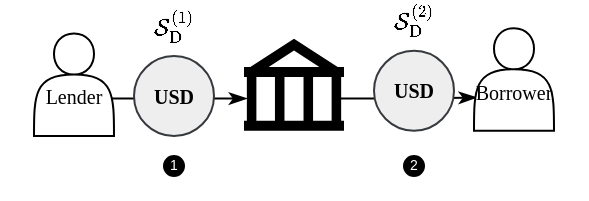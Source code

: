 <mxfile version="22.0.3" type="device">
  <diagram id="GUxEJdWFkQ5Y1Z3yI3_n" name="dex_agg_chain">
    <mxGraphModel dx="482" dy="254" grid="1" gridSize="10" guides="1" tooltips="1" connect="1" arrows="1" fold="1" page="1" pageScale="1" pageWidth="100" pageHeight="150" math="1" shadow="0">
      <root>
        <mxCell id="0" />
        <mxCell id="1" parent="0" />
        <mxCell id="0hi1S-Dqvbex9AHiD6z--4" style="edgeStyle=orthogonalEdgeStyle;rounded=1;orthogonalLoop=1;jettySize=auto;html=1;exitX=0.97;exitY=0.65;exitDx=0;exitDy=0;exitPerimeter=0;entryX=0.035;entryY=0.676;entryDx=0;entryDy=0;entryPerimeter=0;endArrow=classicThin;endFill=1;arcSize=5;" edge="1" parent="1" source="R9qbKDmf4IgqbN05soCl-6" target="0hi1S-Dqvbex9AHiD6z--2">
          <mxGeometry relative="1" as="geometry" />
        </mxCell>
        <mxCell id="0hi1S-Dqvbex9AHiD6z--3" style="edgeStyle=orthogonalEdgeStyle;rounded=1;orthogonalLoop=1;jettySize=auto;html=1;exitX=0.965;exitY=0.633;exitDx=0;exitDy=0;exitPerimeter=0;entryX=0.03;entryY=0.65;entryDx=0;entryDy=0;entryPerimeter=0;endArrow=classicThin;endFill=1;arcSize=5;" edge="1" parent="1" source="nBqxjyZSAqmiugvEhESZ-1" target="R9qbKDmf4IgqbN05soCl-6">
          <mxGeometry relative="1" as="geometry" />
        </mxCell>
        <mxCell id="nBqxjyZSAqmiugvEhESZ-1" value="&lt;br&gt;Lender" style="shape=actor;whiteSpace=wrap;html=1;fontSize=10;fontFamily=Times New Roman;verticalAlign=middle;" parent="1" vertex="1">
          <mxGeometry x="-80" y="47.75" width="40" height="51.25" as="geometry" />
        </mxCell>
        <mxCell id="pSTLvtJ6N-k_h_3kzANq-1" value="&lt;b style=&quot;font-size: 10px;&quot;&gt;USD&lt;/b&gt;" style="ellipse;whiteSpace=wrap;html=1;aspect=fixed;labelBackgroundColor=none;labelBorderColor=none;fillColor=#eeeeee;strokeColor=#36393d;fontSize=10;fontFamily=Times New Roman;" parent="1" vertex="1">
          <mxGeometry x="-30" y="59" width="40" height="40" as="geometry" />
        </mxCell>
        <mxCell id="EHTDADabwSFeFDYLKWJk-1" value="&lt;b style=&quot;font-size: 10px;&quot;&gt;USD&lt;/b&gt;" style="ellipse;whiteSpace=wrap;html=1;aspect=fixed;labelBackgroundColor=none;labelBorderColor=none;fillColor=#eeeeee;strokeColor=#36393d;fontSize=10;fontFamily=Times New Roman;" parent="1" vertex="1">
          <mxGeometry x="90" y="56.38" width="40" height="40" as="geometry" />
        </mxCell>
        <mxCell id="vJIfzhqlRzns5ZVLxd_G-1" value="$$\mathcal{S}_{\textnormal{D}}^{(1)}$$" style="text;html=1;strokeColor=none;fillColor=none;align=center;verticalAlign=middle;whiteSpace=wrap;rounded=0;fontStyle=0;fontSize=10;" parent="1" vertex="1">
          <mxGeometry x="-23" y="34" width="26" height="20" as="geometry" />
        </mxCell>
        <mxCell id="ZbXf5vwqpne9N7D1yb6T-1" value="$$\mathcal{S}_{\textnormal{D}}^{(2)}$$" style="text;html=1;strokeColor=none;fillColor=none;align=center;verticalAlign=middle;whiteSpace=wrap;rounded=0;fontSize=10;" parent="1" vertex="1">
          <mxGeometry x="102" y="31.0" width="16" height="19.38" as="geometry" />
        </mxCell>
        <mxCell id="XhvYsYNJD10kPRpsODgj-1" value="&lt;p style=&quot;line-height: 270%;&quot;&gt;1&lt;/p&gt;" style="ellipse;whiteSpace=wrap;html=1;aspect=fixed;fontSize=7;labelBackgroundColor=none;fontColor=#FFFFFF;fillColor=#000000;align=center;" parent="1" vertex="1">
          <mxGeometry x="-15" y="109" width="10" height="10" as="geometry" />
        </mxCell>
        <mxCell id="2xkSNjswD9UhOEGoZIQ9-6" value="&lt;p style=&quot;line-height: 270%;&quot;&gt;2&lt;/p&gt;" style="ellipse;whiteSpace=wrap;html=1;aspect=fixed;fontSize=7;labelBackgroundColor=none;fontColor=#FFFFFF;fillColor=#000000;align=center;" parent="1" vertex="1">
          <mxGeometry x="105" y="109" width="10" height="10" as="geometry" />
        </mxCell>
        <mxCell id="R9qbKDmf4IgqbN05soCl-6" value="" style="shape=mxgraph.signs.travel.bank;html=1;pointerEvents=1;fillColor=#000000;strokeColor=none;verticalLabelPosition=bottom;verticalAlign=top;align=center;" parent="1" vertex="1">
          <mxGeometry x="25" y="50.38" width="50" height="46" as="geometry" />
        </mxCell>
        <mxCell id="0hi1S-Dqvbex9AHiD6z--2" value="&lt;br&gt;Borrower" style="shape=actor;whiteSpace=wrap;html=1;fontSize=10;fontFamily=Times New Roman;verticalAlign=middle;" vertex="1" parent="1">
          <mxGeometry x="140" y="45.13" width="40" height="51.25" as="geometry" />
        </mxCell>
      </root>
    </mxGraphModel>
  </diagram>
</mxfile>

